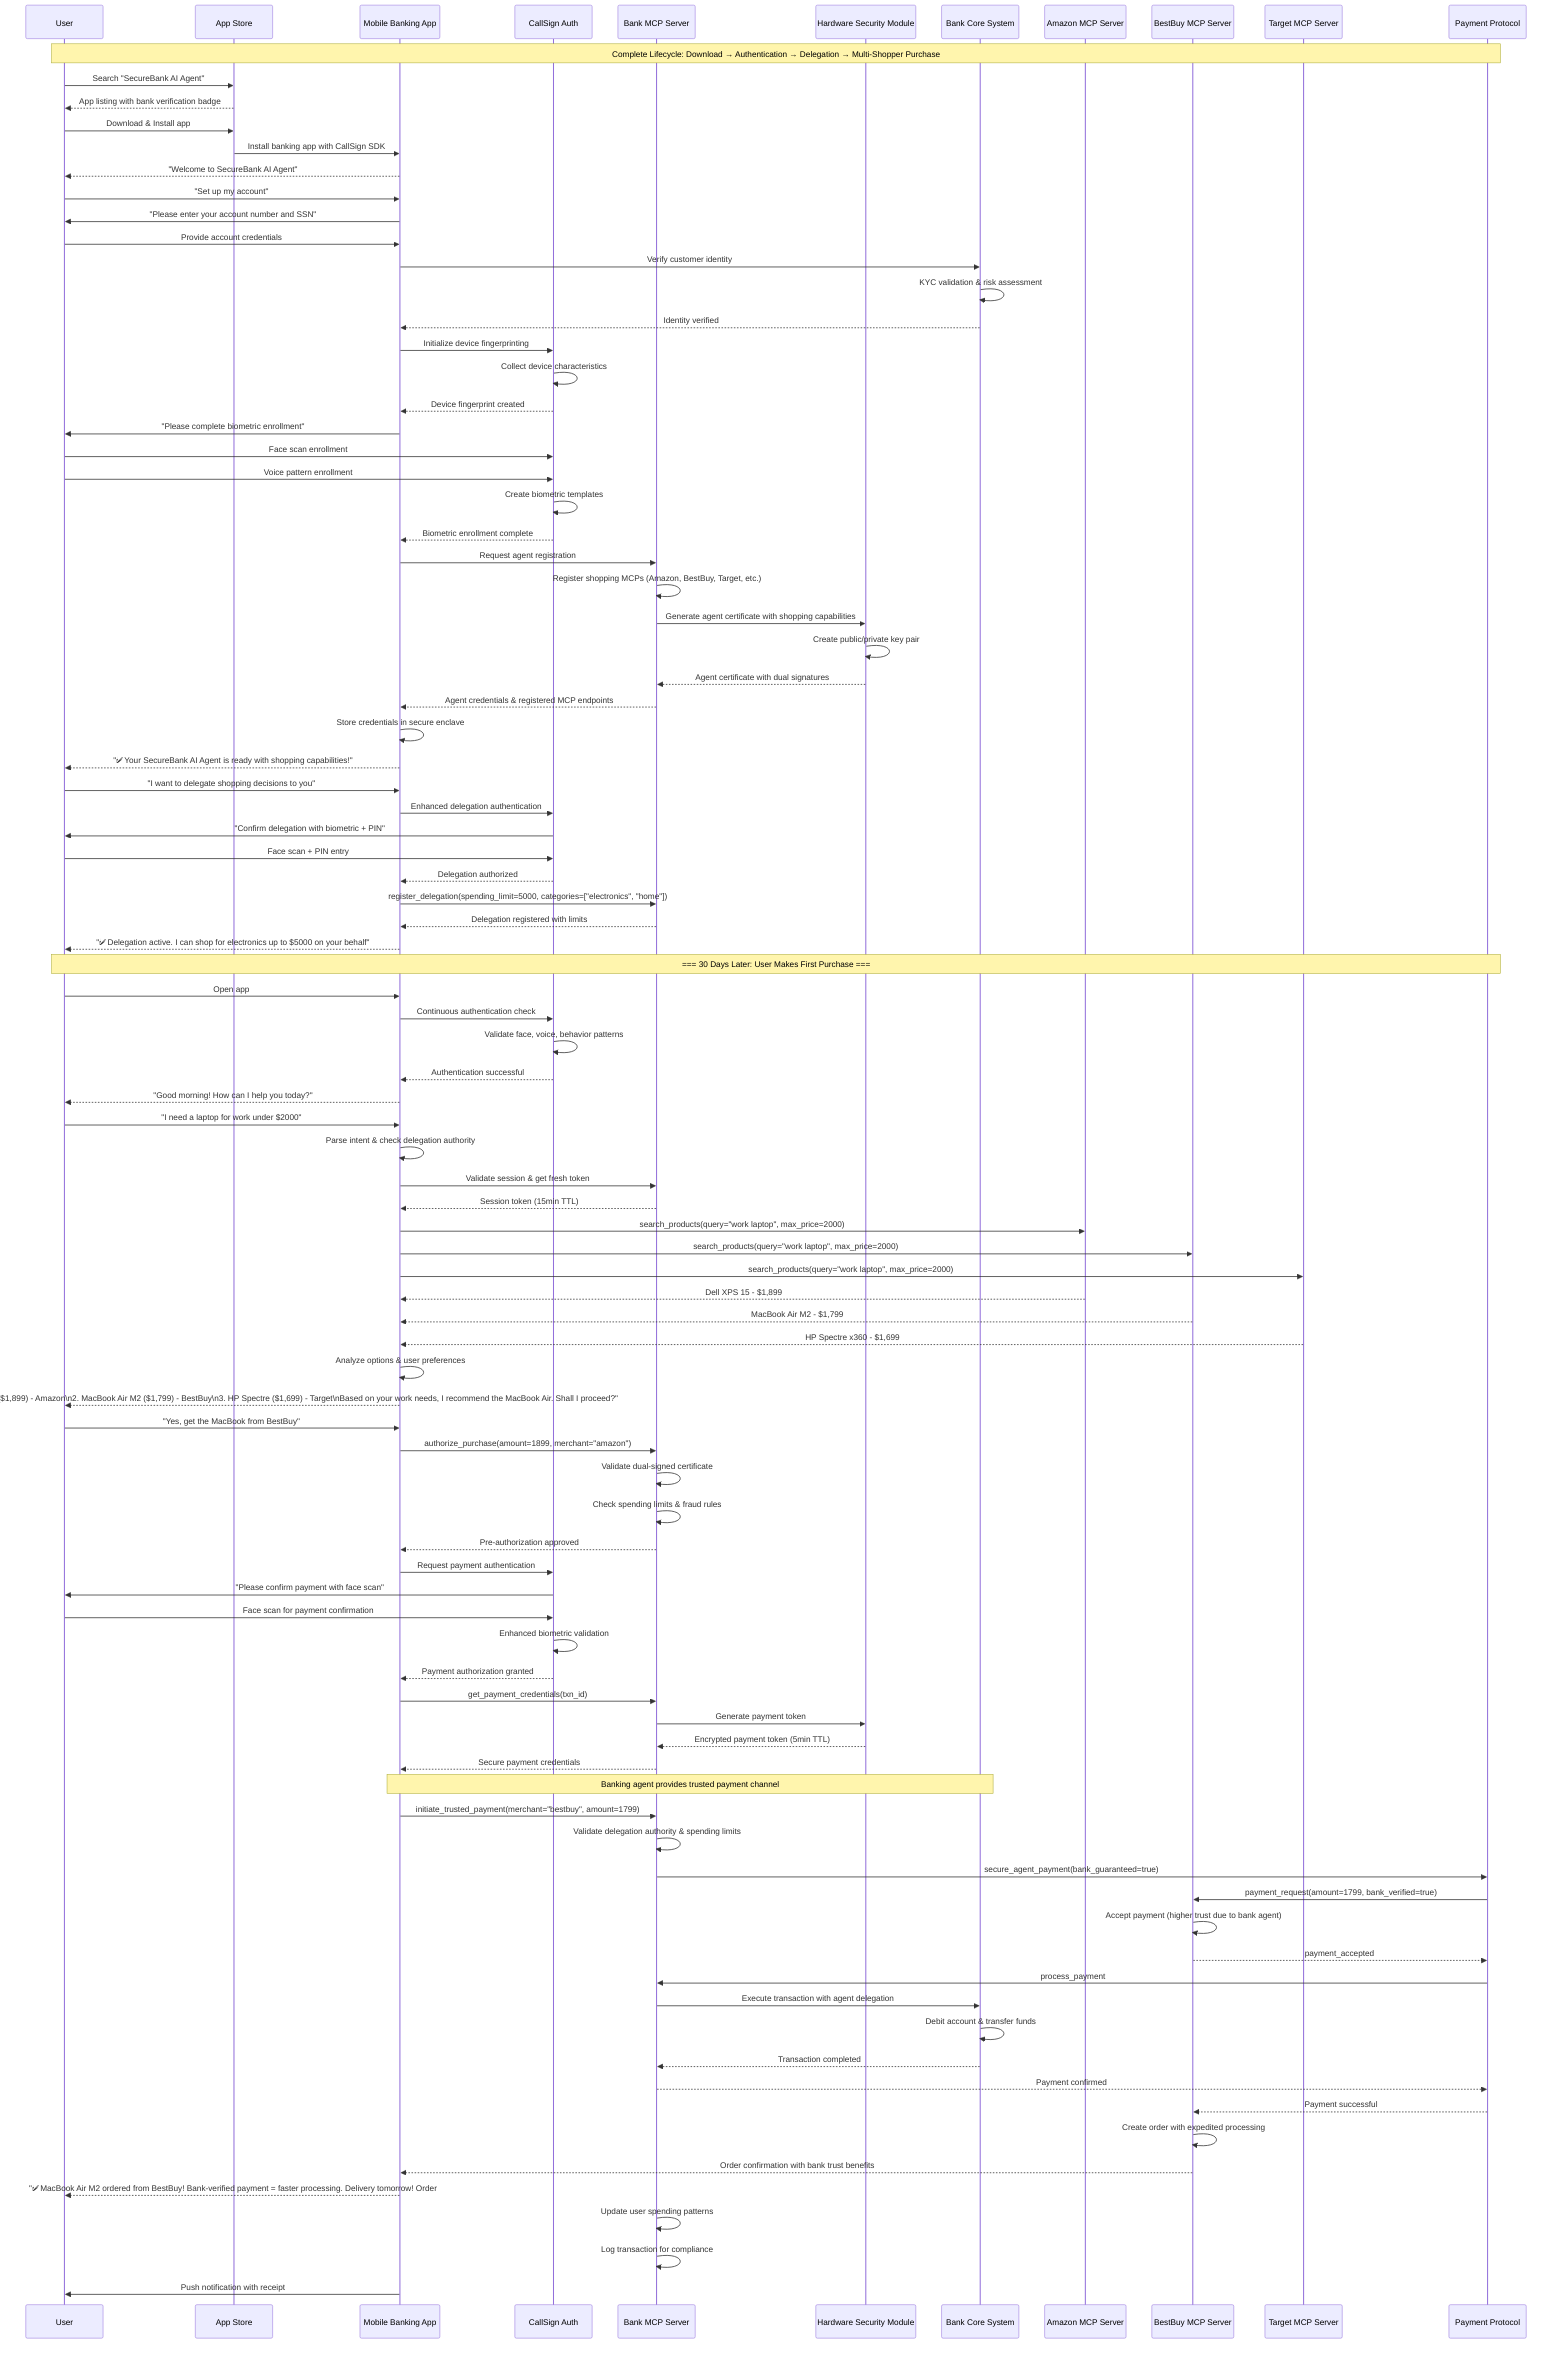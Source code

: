 sequenceDiagram
    participant User
    participant AppStore as App Store
    participant MobileApp as Mobile Banking App
    participant CallSign as CallSign Auth
    participant BankMCP as Bank MCP Server
    participant HSM as Hardware Security Module
    participant Bank as Bank Core System
    participant AmazonMCP as Amazon MCP Server
    participant BestBuyMCP as BestBuy MCP Server
    participant TargetMCP as Target MCP Server
    participant PaymentProtocol as Payment Protocol

    Note over User, PaymentProtocol: Complete Lifecycle: Download → Authentication → Delegation → Multi-Shopper Purchase

    %% App Download & Installation
    User->>AppStore: Search "SecureBank AI Agent"
    AppStore-->>User: App listing with bank verification badge
    User->>AppStore: Download & Install app
    AppStore->>MobileApp: Install banking app with CallSign SDK
    MobileApp-->>User: "Welcome to SecureBank AI Agent"

    %% Initial Setup & Identity Verification
    User->>MobileApp: "Set up my account"
    MobileApp->>User: "Please enter your account number and SSN"
    User->>MobileApp: Provide account credentials
    MobileApp->>Bank: Verify customer identity
    Bank->>Bank: KYC validation & risk assessment
    Bank-->>MobileApp: Identity verified

    %% Device Registration & Biometric Enrollment
    MobileApp->>CallSign: Initialize device fingerprinting
    CallSign->>CallSign: Collect device characteristics
    CallSign-->>MobileApp: Device fingerprint created
    MobileApp->>User: "Please complete biometric enrollment"
    User->>CallSign: Face scan enrollment
    User->>CallSign: Voice pattern enrollment
    CallSign->>CallSign: Create biometric templates
    CallSign-->>MobileApp: Biometric enrollment complete

    %% Agent Registration & MCP Discovery
    MobileApp->>BankMCP: Request agent registration
    BankMCP->>BankMCP: Register shopping MCPs (Amazon, BestBuy, Target, etc.)
    BankMCP->>HSM: Generate agent certificate with shopping capabilities
    HSM->>HSM: Create public/private key pair
    HSM-->>BankMCP: Agent certificate with dual signatures
    BankMCP-->>MobileApp: Agent credentials & registered MCP endpoints
    MobileApp->>MobileApp: Store credentials in secure enclave
    MobileApp-->>User: "✅ Your SecureBank AI Agent is ready with shopping capabilities!"

    %% User Delegation to Agent
    User->>MobileApp: "I want to delegate shopping decisions to you"
    MobileApp->>CallSign: Enhanced delegation authentication
    CallSign->>User: "Confirm delegation with biometric + PIN"
    User->>CallSign: Face scan + PIN entry
    CallSign-->>MobileApp: Delegation authorized
    MobileApp->>BankMCP: register_delegation(spending_limit=5000, categories=["electronics", "home"])
    BankMCP-->>MobileApp: Delegation registered with limits
    MobileApp-->>User: "✅ Delegation active. I can shop for electronics up to $5000 on your behalf"

    Note over User, PaymentProtocol: === 30 Days Later: User Makes First Purchase ===

    %% Daily Authentication
    User->>MobileApp: Open app
    MobileApp->>CallSign: Continuous authentication check
    CallSign->>CallSign: Validate face, voice, behavior patterns
    CallSign-->>MobileApp: Authentication successful
    MobileApp-->>User: "Good morning! How can I help you today?"

    %% User Instructions to Banking Agent
    User->>MobileApp: "I need a laptop for work under $2000"
    MobileApp->>MobileApp: Parse intent & check delegation authority
    MobileApp->>BankMCP: Validate session & get fresh token
    BankMCP-->>MobileApp: Session token (15min TTL)

    %% Multi-Shopper Recommendations
    MobileApp->>AmazonMCP: search_products(query="work laptop", max_price=2000)
    MobileApp->>BestBuyMCP: search_products(query="work laptop", max_price=2000)
    MobileApp->>TargetMCP: search_products(query="work laptop", max_price=2000)
    
    AmazonMCP-->>MobileApp: Dell XPS 15 - $1,899
    BestBuyMCP-->>MobileApp: MacBook Air M2 - $1,799
    TargetMCP-->>MobileApp: HP Spectre x360 - $1,699
    
    MobileApp->>MobileApp: Analyze options & user preferences
    MobileApp-->>User: "I found 3 great options:\n1. Dell XPS 15 ($1,899) - Amazon\n2. MacBook Air M2 ($1,799) - BestBuy\n3. HP Spectre ($1,699) - Target\nBased on your work needs, I recommend the MacBook Air. Shall I proceed?"
    User->>MobileApp: "Yes, get the MacBook from BestBuy"

    %% Transaction Authorization
    MobileApp->>BankMCP: authorize_purchase(amount=1899, merchant="amazon")
    BankMCP->>BankMCP: Validate dual-signed certificate
    BankMCP->>BankMCP: Check spending limits & fraud rules
    BankMCP-->>MobileApp: Pre-authorization approved

    %% Step-up Authentication for Payment
    MobileApp->>CallSign: Request payment authentication
    CallSign->>User: "Please confirm payment with face scan"
    User->>CallSign: Face scan for payment confirmation
    CallSign->>CallSign: Enhanced biometric validation
    CallSign-->>MobileApp: Payment authorization granted

    %% Secure Payment Processing
    MobileApp->>BankMCP: get_payment_credentials(txn_id)
    BankMCP->>HSM: Generate payment token
    HSM-->>BankMCP: Encrypted payment token (5min TTL)
    BankMCP-->>MobileApp: Secure payment credentials

    %% Trusted Banking Agent Payment
    Note over MobileApp, Bank: Banking agent provides trusted payment channel
    MobileApp->>BankMCP: initiate_trusted_payment(merchant="bestbuy", amount=1799)
    BankMCP->>BankMCP: Validate delegation authority & spending limits
    BankMCP->>PaymentProtocol: secure_agent_payment(bank_guaranteed=true)
    PaymentProtocol->>BestBuyMCP: payment_request(amount=1799, bank_verified=true)
    BestBuyMCP->>BestBuyMCP: Accept payment (higher trust due to bank agent)
    BestBuyMCP-->>PaymentProtocol: payment_accepted
    PaymentProtocol->>BankMCP: process_payment
    BankMCP->>Bank: Execute transaction with agent delegation
    Bank->>Bank: Debit account & transfer funds
    Bank-->>BankMCP: Transaction completed

    %% Order Completion with Banking Trust
    BankMCP-->>PaymentProtocol: Payment confirmed
    PaymentProtocol-->>BestBuyMCP: Payment successful
    BestBuyMCP->>BestBuyMCP: Create order with expedited processing
    BestBuyMCP-->>MobileApp: Order confirmation with bank trust benefits
    MobileApp-->>User: "✅ MacBook Air M2 ordered from BestBuy! Bank-verified payment = faster processing. Delivery tomorrow! Order #BB_456"

    %% Post-Transaction
    BankMCP->>BankMCP: Update user spending patterns
    BankMCP->>BankMCP: Log transaction for compliance
    MobileApp->>User: Push notification with receipt